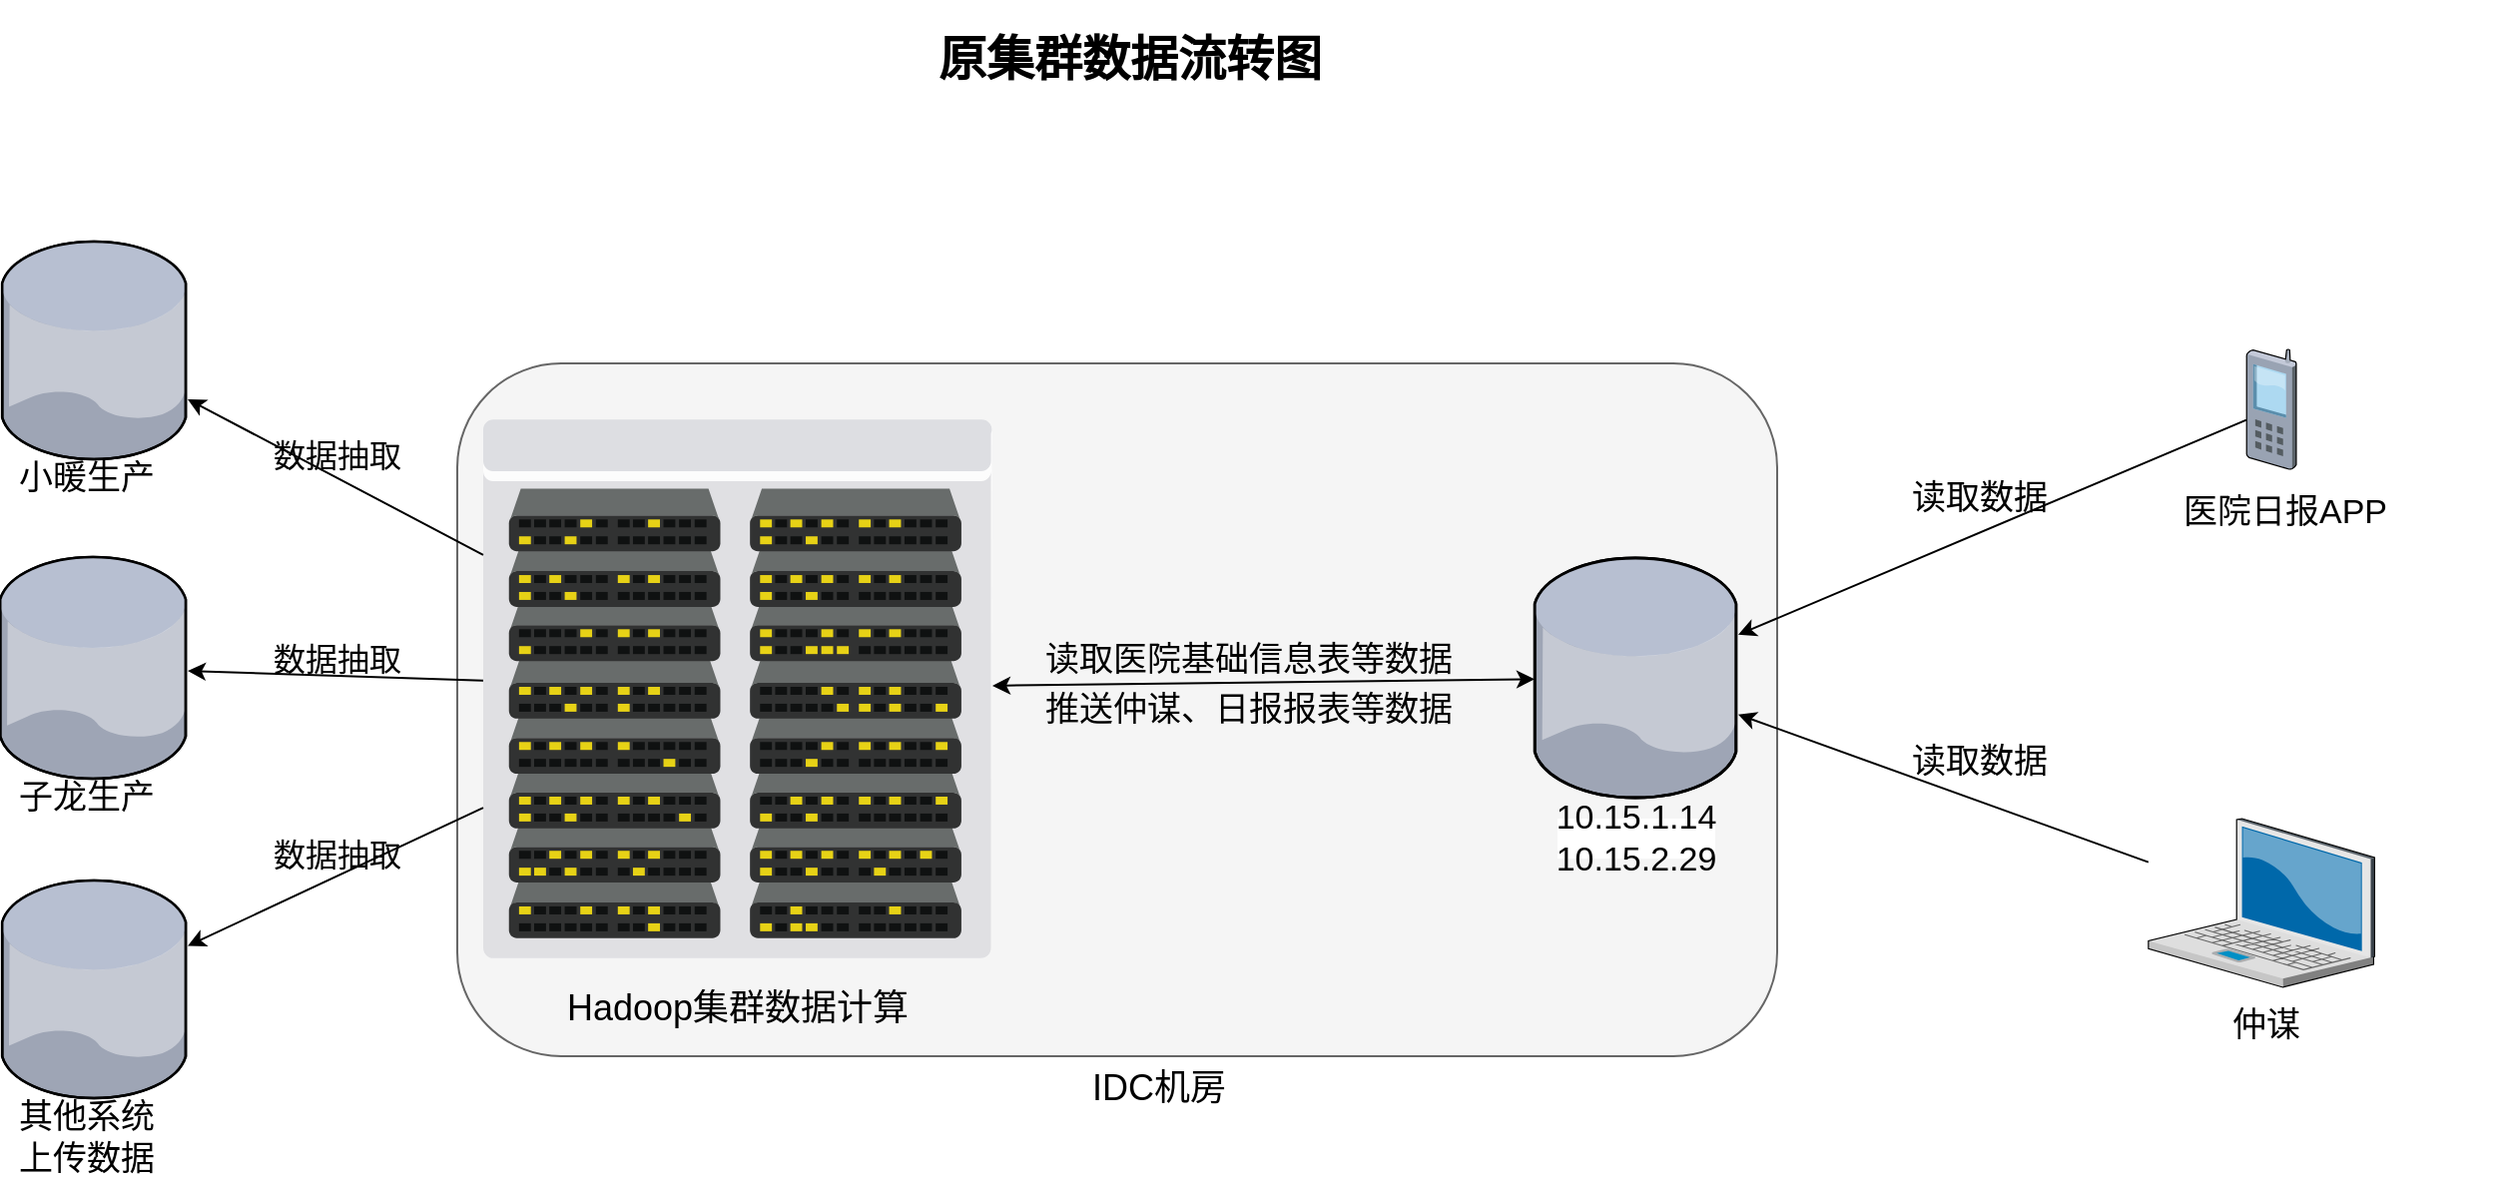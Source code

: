 <mxfile pages="1" version="11.2.1" type="github"><diagram id="EJliqWYQBOQ4nUpxicpH" name="第 1 页"><mxGraphModel dx="1491" dy="825" grid="0" gridSize="10" guides="1" tooltips="1" connect="1" arrows="1" fold="1" page="0" pageScale="1" pageWidth="827" pageHeight="1169" math="0" shadow="0"><root><mxCell id="0"/><mxCell id="1" parent="0"/><mxCell id="Y_3Ne3_MLSDffoKE_ZEb-1" value="" style="rounded=1;whiteSpace=wrap;html=1;fillColor=#f5f5f5;strokeColor=#666666;fontColor=#333333;" vertex="1" parent="1"><mxGeometry x="297" y="242" width="661" height="347" as="geometry"/></mxCell><mxCell id="nG8rWDMtTfcE_UEr5_j_-3" value="" style="verticalLabelPosition=bottom;aspect=fixed;html=1;verticalAlign=top;strokeColor=none;align=center;outlineConnect=0;shape=mxgraph.citrix.database;" parent="1" vertex="1"><mxGeometry x="69" y="181" width="93" height="109" as="geometry"/></mxCell><mxCell id="nG8rWDMtTfcE_UEr5_j_-4" value="" style="verticalLabelPosition=bottom;aspect=fixed;html=1;verticalAlign=top;strokeColor=none;align=center;outlineConnect=0;shape=mxgraph.citrix.datacenter;" parent="1" vertex="1"><mxGeometry x="310" y="270" width="255" height="270" as="geometry"/></mxCell><mxCell id="nG8rWDMtTfcE_UEr5_j_-5" value="" style="verticalLabelPosition=bottom;aspect=fixed;html=1;verticalAlign=top;strokeColor=none;align=center;outlineConnect=0;shape=mxgraph.citrix.database;" parent="1" vertex="1"><mxGeometry x="68" y="339" width="94" height="111" as="geometry"/></mxCell><mxCell id="nG8rWDMtTfcE_UEr5_j_-6" value="" style="verticalLabelPosition=bottom;aspect=fixed;html=1;verticalAlign=top;strokeColor=none;align=center;outlineConnect=0;shape=mxgraph.citrix.database;" parent="1" vertex="1"><mxGeometry x="69" y="501" width="93" height="109" as="geometry"/></mxCell><mxCell id="nG8rWDMtTfcE_UEr5_j_-7" value="&lt;font style=&quot;font-size: 17px&quot;&gt;小暖生产&lt;/font&gt;" style="text;html=1;strokeColor=none;fillColor=none;align=center;verticalAlign=middle;whiteSpace=wrap;rounded=0;" parent="1" vertex="1"><mxGeometry x="71.5" y="290" width="79" height="20" as="geometry"/></mxCell><mxCell id="nG8rWDMtTfcE_UEr5_j_-8" value="&lt;font style=&quot;font-size: 17px&quot;&gt;子龙生产&lt;/font&gt;" style="text;html=1;strokeColor=none;fillColor=none;align=center;verticalAlign=middle;whiteSpace=wrap;rounded=0;" parent="1" vertex="1"><mxGeometry x="71.5" y="450" width="79" height="20" as="geometry"/></mxCell><mxCell id="nG8rWDMtTfcE_UEr5_j_-9" value="&lt;font style=&quot;font-size: 17px&quot;&gt;其他系统上传数据&lt;/font&gt;" style="text;html=1;strokeColor=none;fillColor=none;align=center;verticalAlign=middle;whiteSpace=wrap;rounded=0;" parent="1" vertex="1"><mxGeometry x="71.5" y="620" width="79" height="20" as="geometry"/></mxCell><mxCell id="nG8rWDMtTfcE_UEr5_j_-11" value="&lt;font style=&quot;font-size: 18px&quot;&gt;Hadoop集群数据计算&lt;/font&gt;" style="text;html=1;strokeColor=none;fillColor=none;align=center;verticalAlign=middle;whiteSpace=wrap;rounded=0;" parent="1" vertex="1"><mxGeometry x="339" y="557" width="197" height="16" as="geometry"/></mxCell><mxCell id="nG8rWDMtTfcE_UEr5_j_-19" value="" style="verticalLabelPosition=bottom;aspect=fixed;html=1;verticalAlign=top;strokeColor=none;align=center;outlineConnect=0;shape=mxgraph.citrix.database;fillColor=#ffffff;gradientColor=none;" parent="1" vertex="1"><mxGeometry x="836.5" y="339.5" width="102" height="120" as="geometry"/></mxCell><mxCell id="nG8rWDMtTfcE_UEr5_j_-20" value="&lt;font style=&quot;font-size: 17px&quot;&gt;10.15.1.14&lt;br&gt;10.15.2.29&lt;br&gt;&lt;/font&gt;" style="text;html=1;strokeColor=none;fillColor=#ffffff;align=center;verticalAlign=middle;whiteSpace=wrap;rounded=0;gradientColor=none;" parent="1" vertex="1"><mxGeometry x="848" y="470" width="79" height="20" as="geometry"/></mxCell><mxCell id="nG8rWDMtTfcE_UEr5_j_-21" value="" style="endArrow=classic;html=1;" parent="1" source="nG8rWDMtTfcE_UEr5_j_-4" target="nG8rWDMtTfcE_UEr5_j_-3" edge="1"><mxGeometry width="50" height="50" relative="1" as="geometry"><mxPoint x="285" y="723" as="sourcePoint"/><mxPoint x="335" y="673" as="targetPoint"/></mxGeometry></mxCell><mxCell id="nG8rWDMtTfcE_UEr5_j_-22" value="" style="endArrow=classic;html=1;" parent="1" source="nG8rWDMtTfcE_UEr5_j_-4" target="nG8rWDMtTfcE_UEr5_j_-5" edge="1"><mxGeometry width="50" height="50" relative="1" as="geometry"><mxPoint x="349" y="712" as="sourcePoint"/><mxPoint x="399" y="662" as="targetPoint"/></mxGeometry></mxCell><mxCell id="nG8rWDMtTfcE_UEr5_j_-23" value="" style="endArrow=classic;html=1;" parent="1" source="nG8rWDMtTfcE_UEr5_j_-4" target="nG8rWDMtTfcE_UEr5_j_-6" edge="1"><mxGeometry width="50" height="50" relative="1" as="geometry"><mxPoint x="279" y="702" as="sourcePoint"/><mxPoint x="329" y="652" as="targetPoint"/></mxGeometry></mxCell><mxCell id="nG8rWDMtTfcE_UEr5_j_-24" value="&lt;font style=&quot;font-size: 16px&quot;&gt;数据抽取&lt;/font&gt;" style="text;html=1;strokeColor=none;fillColor=none;align=center;verticalAlign=middle;whiteSpace=wrap;rounded=0;" parent="1" vertex="1"><mxGeometry x="197" y="270" width="80" height="35" as="geometry"/></mxCell><mxCell id="nG8rWDMtTfcE_UEr5_j_-25" value="&lt;font style=&quot;font-size: 16px&quot;&gt;数据抽取&lt;/font&gt;" style="text;html=1;strokeColor=none;fillColor=none;align=center;verticalAlign=middle;whiteSpace=wrap;rounded=0;" parent="1" vertex="1"><mxGeometry x="197" y="372" width="80" height="35" as="geometry"/></mxCell><mxCell id="nG8rWDMtTfcE_UEr5_j_-26" value="&lt;font style=&quot;font-size: 16px&quot;&gt;数据抽取&lt;/font&gt;" style="text;html=1;strokeColor=none;fillColor=none;align=center;verticalAlign=middle;whiteSpace=wrap;rounded=0;" parent="1" vertex="1"><mxGeometry x="197" y="470" width="80" height="35" as="geometry"/></mxCell><mxCell id="nG8rWDMtTfcE_UEr5_j_-29" value="&lt;font style=&quot;font-size: 17px&quot;&gt;读取医院基础信息表等数据&lt;/font&gt;" style="text;html=1;strokeColor=none;fillColor=none;align=center;verticalAlign=middle;whiteSpace=wrap;rounded=0;" parent="1" vertex="1"><mxGeometry x="587" y="382" width="213" height="17" as="geometry"/></mxCell><mxCell id="nG8rWDMtTfcE_UEr5_j_-31" value="" style="endArrow=classic;startArrow=classic;html=1;" parent="1" source="nG8rWDMtTfcE_UEr5_j_-4" target="nG8rWDMtTfcE_UEr5_j_-19" edge="1"><mxGeometry width="50" height="50" relative="1" as="geometry"><mxPoint x="696" y="568" as="sourcePoint"/><mxPoint x="746" y="518" as="targetPoint"/></mxGeometry></mxCell><mxCell id="nG8rWDMtTfcE_UEr5_j_-33" value="&lt;font style=&quot;font-size: 17px&quot;&gt;推送仲谋、日报报表等数据&lt;/font&gt;" style="text;html=1;strokeColor=none;fillColor=none;align=center;verticalAlign=middle;whiteSpace=wrap;rounded=0;" parent="1" vertex="1"><mxGeometry x="587" y="407" width="213" height="17" as="geometry"/></mxCell><mxCell id="nG8rWDMtTfcE_UEr5_j_-35" value="&lt;h1&gt;原集群数据流转图&lt;/h1&gt;" style="text;html=1;strokeColor=none;fillColor=none;spacing=5;spacingTop=-20;whiteSpace=wrap;overflow=hidden;rounded=0;" parent="1" vertex="1"><mxGeometry x="533" y="70" width="267" height="40" as="geometry"/></mxCell><mxCell id="nG8rWDMtTfcE_UEr5_j_-41" value="" style="group" parent="1" vertex="1" connectable="0"><mxGeometry x="1106" y="235" width="213" height="90" as="geometry"/></mxCell><mxCell id="nG8rWDMtTfcE_UEr5_j_-36" value="" style="verticalLabelPosition=bottom;aspect=fixed;html=1;verticalAlign=top;strokeColor=none;align=center;outlineConnect=0;shape=mxgraph.citrix.cell_phone;fillColor=#ffffff;gradientColor=none;" parent="nG8rWDMtTfcE_UEr5_j_-41" vertex="1"><mxGeometry x="87" width="25" height="60" as="geometry"/></mxCell><mxCell id="nG8rWDMtTfcE_UEr5_j_-38" value="&lt;font style=&quot;font-size: 17px&quot;&gt;医院日报APP&lt;/font&gt;" style="text;html=1;strokeColor=none;fillColor=none;align=center;verticalAlign=middle;whiteSpace=wrap;rounded=0;" parent="nG8rWDMtTfcE_UEr5_j_-41" vertex="1"><mxGeometry y="73" width="213" height="17" as="geometry"/></mxCell><mxCell id="nG8rWDMtTfcE_UEr5_j_-43" value="" style="group" parent="1" vertex="1" connectable="0"><mxGeometry x="1099" y="470" width="208" height="112" as="geometry"/></mxCell><mxCell id="nG8rWDMtTfcE_UEr5_j_-37" value="" style="verticalLabelPosition=bottom;aspect=fixed;html=1;verticalAlign=top;strokeColor=none;align=center;outlineConnect=0;shape=mxgraph.citrix.laptop_2;fillColor=#ffffff;gradientColor=none;" parent="nG8rWDMtTfcE_UEr5_j_-43" vertex="1"><mxGeometry x="44.92" width="113.277" height="84.469" as="geometry"/></mxCell><mxCell id="nG8rWDMtTfcE_UEr5_j_-39" value="&lt;font style=&quot;font-size: 17px&quot;&gt;仲谋&lt;/font&gt;" style="text;html=1;strokeColor=none;fillColor=none;align=center;verticalAlign=middle;whiteSpace=wrap;rounded=0;" parent="nG8rWDMtTfcE_UEr5_j_-43" vertex="1"><mxGeometry y="95.225" width="208" height="16.775" as="geometry"/></mxCell><mxCell id="nG8rWDMtTfcE_UEr5_j_-44" value="" style="endArrow=classic;html=1;" parent="1" source="nG8rWDMtTfcE_UEr5_j_-36" target="nG8rWDMtTfcE_UEr5_j_-19" edge="1"><mxGeometry width="50" height="50" relative="1" as="geometry"><mxPoint x="870" y="628" as="sourcePoint"/><mxPoint x="920" y="578" as="targetPoint"/></mxGeometry></mxCell><mxCell id="nG8rWDMtTfcE_UEr5_j_-45" value="" style="endArrow=classic;html=1;" parent="1" source="nG8rWDMtTfcE_UEr5_j_-37" target="nG8rWDMtTfcE_UEr5_j_-19" edge="1"><mxGeometry width="50" height="50" relative="1" as="geometry"><mxPoint x="982" y="635" as="sourcePoint"/><mxPoint x="1032" y="585" as="targetPoint"/></mxGeometry></mxCell><mxCell id="nG8rWDMtTfcE_UEr5_j_-46" value="&lt;span style=&quot;font-size: 17px&quot;&gt;读取数据&lt;/span&gt;" style="text;html=1;strokeColor=none;fillColor=none;align=center;verticalAlign=middle;whiteSpace=wrap;rounded=0;" parent="1" vertex="1"><mxGeometry x="1013" y="301.5" width="93" height="17" as="geometry"/></mxCell><mxCell id="nG8rWDMtTfcE_UEr5_j_-48" value="&lt;span style=&quot;font-size: 17px&quot;&gt;读取数据&lt;/span&gt;" style="text;html=1;strokeColor=none;fillColor=none;align=center;verticalAlign=middle;whiteSpace=wrap;rounded=0;" parent="1" vertex="1"><mxGeometry x="1013" y="433" width="93" height="17" as="geometry"/></mxCell><mxCell id="Y_3Ne3_MLSDffoKE_ZEb-2" value="&lt;font style=&quot;font-size: 18px&quot;&gt;IDC机房&lt;/font&gt;" style="text;html=1;strokeColor=none;fillColor=none;align=center;verticalAlign=middle;whiteSpace=wrap;rounded=0;" vertex="1" parent="1"><mxGeometry x="587" y="595" width="123" height="20" as="geometry"/></mxCell></root></mxGraphModel></diagram></mxfile>